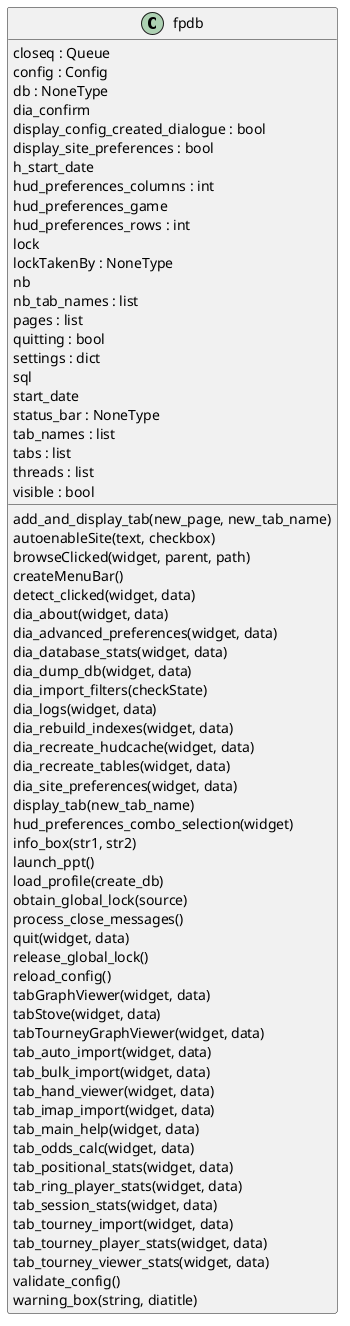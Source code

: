 @startuml classes
set namespaceSeparator none
class "fpdb" as fpdb.fpdb {
  closeq : Queue
  config : Config
  db : NoneType
  dia_confirm
  display_config_created_dialogue : bool
  display_site_preferences : bool
  h_start_date
  hud_preferences_columns : int
  hud_preferences_game
  hud_preferences_rows : int
  lock
  lockTakenBy : NoneType
  nb
  nb_tab_names : list
  pages : list
  quitting : bool
  settings : dict
  sql
  start_date
  status_bar : NoneType
  tab_names : list
  tabs : list
  threads : list
  visible : bool
  add_and_display_tab(new_page, new_tab_name)
  autoenableSite(text, checkbox)
  browseClicked(widget, parent, path)
  createMenuBar()
  detect_clicked(widget, data)
  dia_about(widget, data)
  dia_advanced_preferences(widget, data)
  dia_database_stats(widget, data)
  dia_dump_db(widget, data)
  dia_import_filters(checkState)
  dia_logs(widget, data)
  dia_rebuild_indexes(widget, data)
  dia_recreate_hudcache(widget, data)
  dia_recreate_tables(widget, data)
  dia_site_preferences(widget, data)
  display_tab(new_tab_name)
  hud_preferences_combo_selection(widget)
  info_box(str1, str2)
  launch_ppt()
  load_profile(create_db)
  obtain_global_lock(source)
  process_close_messages()
  quit(widget, data)
  release_global_lock()
  reload_config()
  tabGraphViewer(widget, data)
  tabStove(widget, data)
  tabTourneyGraphViewer(widget, data)
  tab_auto_import(widget, data)
  tab_bulk_import(widget, data)
  tab_hand_viewer(widget, data)
  tab_imap_import(widget, data)
  tab_main_help(widget, data)
  tab_odds_calc(widget, data)
  tab_positional_stats(widget, data)
  tab_ring_player_stats(widget, data)
  tab_session_stats(widget, data)
  tab_tourney_import(widget, data)
  tab_tourney_player_stats(widget, data)
  tab_tourney_viewer_stats(widget, data)
  validate_config()
  warning_box(string, diatitle)
}
@enduml
